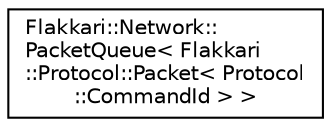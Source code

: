digraph "Graphical Class Hierarchy"
{
 // LATEX_PDF_SIZE
  edge [fontname="Helvetica",fontsize="10",labelfontname="Helvetica",labelfontsize="10"];
  node [fontname="Helvetica",fontsize="10",shape=record];
  rankdir="LR";
  Node0 [label="Flakkari::Network::\lPacketQueue\< Flakkari\l::Protocol::Packet\< Protocol\l::CommandId \> \>",height=0.2,width=0.4,color="black", fillcolor="white", style="filled",URL="$d2/df5/classFlakkari_1_1Network_1_1PacketQueue.html",tooltip=" "];
}
